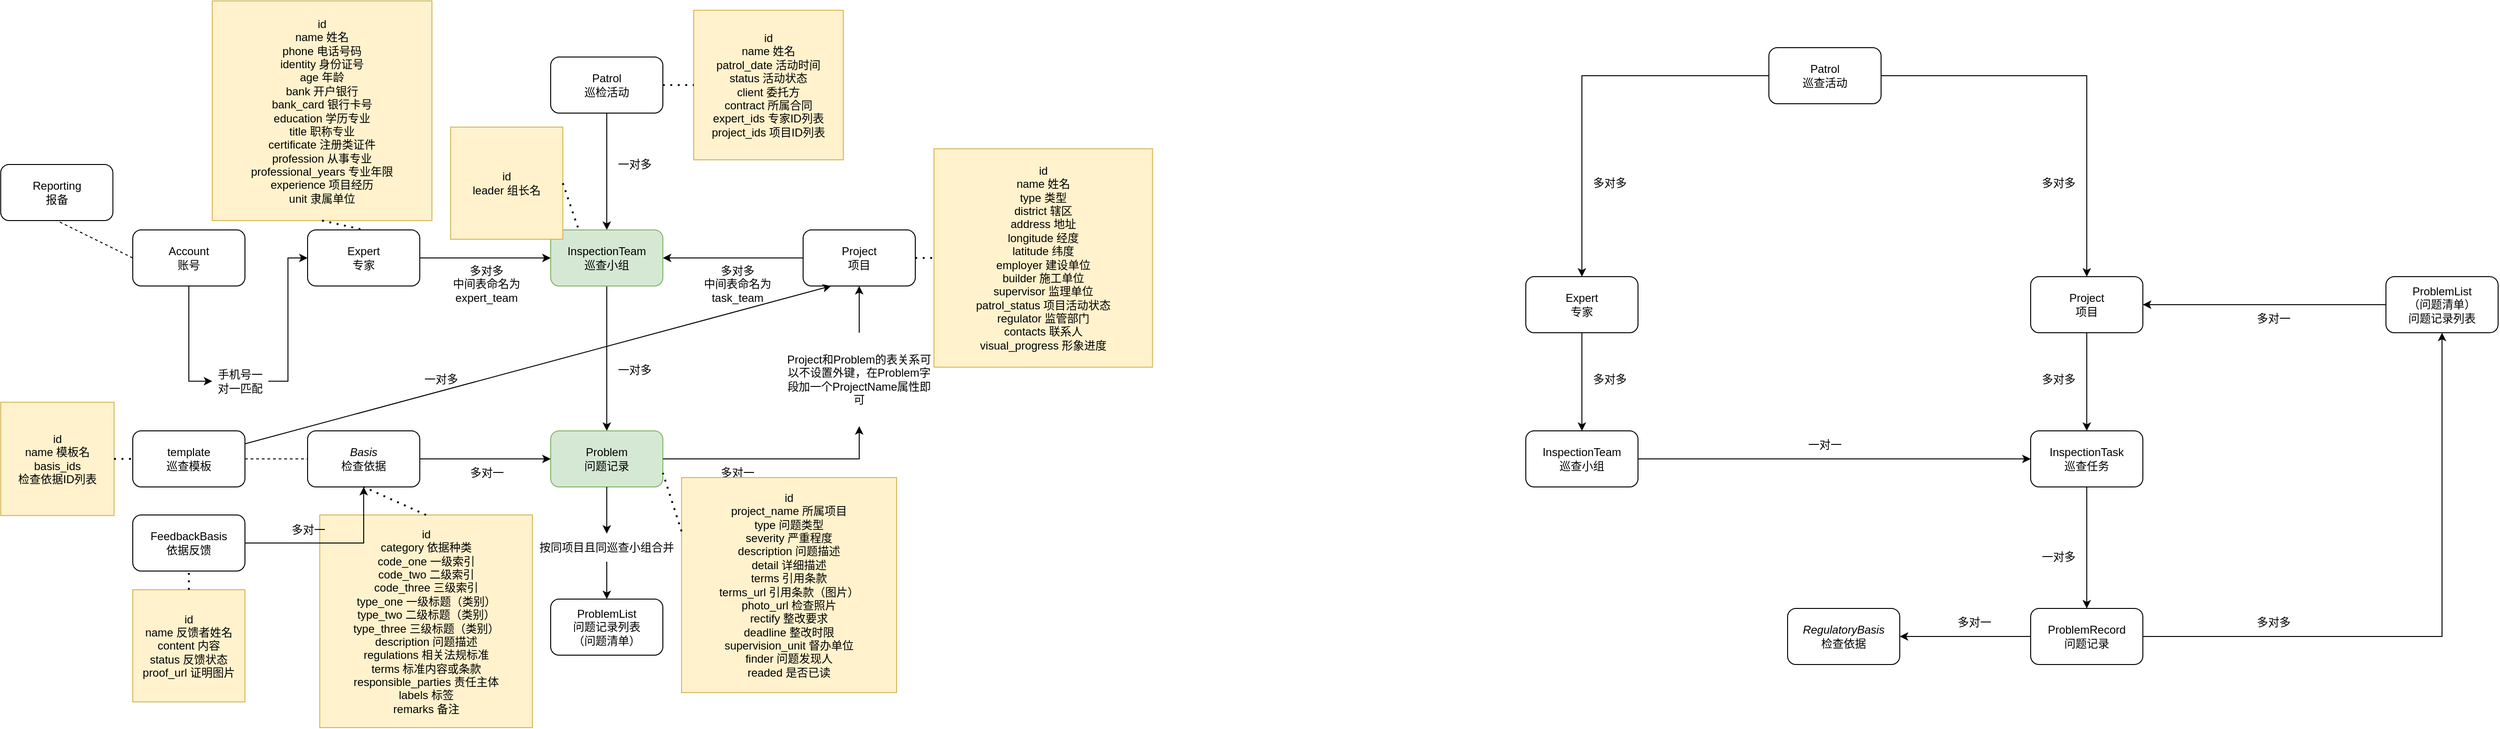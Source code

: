 <mxfile version="21.2.1" type="github">
  <diagram name="第 1 页" id="9z1iVQIgPW0uV3iC-OwV">
    <mxGraphModel dx="1434" dy="764" grid="1" gridSize="10" guides="1" tooltips="1" connect="1" arrows="1" fold="1" page="1" pageScale="1" pageWidth="3300" pageHeight="4681" math="0" shadow="0">
      <root>
        <mxCell id="0" />
        <mxCell id="1" parent="0" />
        <mxCell id="3i3_qJuaZtlP3eawbYPi-11" style="edgeStyle=orthogonalEdgeStyle;rounded=0;orthogonalLoop=1;jettySize=auto;html=1;entryX=0.5;entryY=0;entryDx=0;entryDy=0;" parent="1" source="3i3_qJuaZtlP3eawbYPi-1" target="3i3_qJuaZtlP3eawbYPi-2" edge="1">
          <mxGeometry relative="1" as="geometry" />
        </mxCell>
        <mxCell id="3i3_qJuaZtlP3eawbYPi-1" value="Expert&lt;br&gt;专家" style="rounded=1;whiteSpace=wrap;html=1;" parent="1" vertex="1">
          <mxGeometry x="1850" y="915" width="120" height="60" as="geometry" />
        </mxCell>
        <mxCell id="3i3_qJuaZtlP3eawbYPi-39" style="edgeStyle=orthogonalEdgeStyle;rounded=0;orthogonalLoop=1;jettySize=auto;html=1;entryX=0;entryY=0.5;entryDx=0;entryDy=0;" parent="1" source="3i3_qJuaZtlP3eawbYPi-2" target="3i3_qJuaZtlP3eawbYPi-8" edge="1">
          <mxGeometry relative="1" as="geometry" />
        </mxCell>
        <mxCell id="3i3_qJuaZtlP3eawbYPi-2" value="InspectionTeam&lt;br&gt;巡查小组" style="rounded=1;whiteSpace=wrap;html=1;" parent="1" vertex="1">
          <mxGeometry x="1850" y="1080" width="120" height="60" as="geometry" />
        </mxCell>
        <mxCell id="3i3_qJuaZtlP3eawbYPi-9" style="edgeStyle=orthogonalEdgeStyle;rounded=0;orthogonalLoop=1;jettySize=auto;html=1;entryX=0.5;entryY=0;entryDx=0;entryDy=0;" parent="1" source="3i3_qJuaZtlP3eawbYPi-3" target="3i3_qJuaZtlP3eawbYPi-1" edge="1">
          <mxGeometry relative="1" as="geometry" />
        </mxCell>
        <mxCell id="3i3_qJuaZtlP3eawbYPi-10" style="edgeStyle=orthogonalEdgeStyle;rounded=0;orthogonalLoop=1;jettySize=auto;html=1;entryX=0.5;entryY=0;entryDx=0;entryDy=0;" parent="1" source="3i3_qJuaZtlP3eawbYPi-3" target="3i3_qJuaZtlP3eawbYPi-4" edge="1">
          <mxGeometry relative="1" as="geometry" />
        </mxCell>
        <mxCell id="3i3_qJuaZtlP3eawbYPi-3" value="Patrol&lt;br&gt;巡查活动" style="rounded=1;whiteSpace=wrap;html=1;" parent="1" vertex="1">
          <mxGeometry x="2110" y="670" width="120" height="60" as="geometry" />
        </mxCell>
        <mxCell id="3i3_qJuaZtlP3eawbYPi-12" style="edgeStyle=orthogonalEdgeStyle;rounded=0;orthogonalLoop=1;jettySize=auto;html=1;entryX=0.5;entryY=0;entryDx=0;entryDy=0;" parent="1" source="3i3_qJuaZtlP3eawbYPi-4" target="3i3_qJuaZtlP3eawbYPi-8" edge="1">
          <mxGeometry relative="1" as="geometry" />
        </mxCell>
        <mxCell id="3i3_qJuaZtlP3eawbYPi-4" value="Project&lt;br&gt;项目" style="rounded=1;whiteSpace=wrap;html=1;" parent="1" vertex="1">
          <mxGeometry x="2390" y="915" width="120" height="60" as="geometry" />
        </mxCell>
        <mxCell id="3i3_qJuaZtlP3eawbYPi-25" style="edgeStyle=orthogonalEdgeStyle;rounded=0;orthogonalLoop=1;jettySize=auto;html=1;entryX=0.5;entryY=0;entryDx=0;entryDy=0;" parent="1" source="3i3_qJuaZtlP3eawbYPi-8" target="3i3_qJuaZtlP3eawbYPi-21" edge="1">
          <mxGeometry relative="1" as="geometry" />
        </mxCell>
        <mxCell id="3i3_qJuaZtlP3eawbYPi-8" value="InspectionTask&lt;br&gt;巡查任务" style="rounded=1;whiteSpace=wrap;html=1;" parent="1" vertex="1">
          <mxGeometry x="2390" y="1080" width="120" height="60" as="geometry" />
        </mxCell>
        <mxCell id="3i3_qJuaZtlP3eawbYPi-13" value="多对多" style="text;html=1;strokeColor=none;fillColor=none;align=center;verticalAlign=middle;whiteSpace=wrap;rounded=0;" parent="1" vertex="1">
          <mxGeometry x="1910" y="800" width="60" height="30" as="geometry" />
        </mxCell>
        <mxCell id="3i3_qJuaZtlP3eawbYPi-14" value="多对多" style="text;html=1;strokeColor=none;fillColor=none;align=center;verticalAlign=middle;whiteSpace=wrap;rounded=0;" parent="1" vertex="1">
          <mxGeometry x="2390" y="800" width="60" height="30" as="geometry" />
        </mxCell>
        <mxCell id="3i3_qJuaZtlP3eawbYPi-15" value="多对多" style="text;html=1;strokeColor=none;fillColor=none;align=center;verticalAlign=middle;whiteSpace=wrap;rounded=0;" parent="1" vertex="1">
          <mxGeometry x="1910" y="1010" width="60" height="30" as="geometry" />
        </mxCell>
        <mxCell id="3i3_qJuaZtlP3eawbYPi-17" value="多对多" style="text;html=1;strokeColor=none;fillColor=none;align=center;verticalAlign=middle;whiteSpace=wrap;rounded=0;" parent="1" vertex="1">
          <mxGeometry x="2390" y="1010" width="60" height="30" as="geometry" />
        </mxCell>
        <mxCell id="3i3_qJuaZtlP3eawbYPi-37" style="edgeStyle=orthogonalEdgeStyle;rounded=0;orthogonalLoop=1;jettySize=auto;html=1;entryX=1;entryY=0.5;entryDx=0;entryDy=0;" parent="1" source="3i3_qJuaZtlP3eawbYPi-19" target="3i3_qJuaZtlP3eawbYPi-4" edge="1">
          <mxGeometry relative="1" as="geometry" />
        </mxCell>
        <mxCell id="3i3_qJuaZtlP3eawbYPi-19" value="ProblemList&lt;br&gt;（问题清单）&lt;br&gt;问题记录列表" style="rounded=1;whiteSpace=wrap;html=1;" parent="1" vertex="1">
          <mxGeometry x="2770" y="915" width="120" height="60" as="geometry" />
        </mxCell>
        <mxCell id="3i3_qJuaZtlP3eawbYPi-34" style="edgeStyle=orthogonalEdgeStyle;rounded=0;orthogonalLoop=1;jettySize=auto;html=1;entryX=0.5;entryY=1;entryDx=0;entryDy=0;" parent="1" source="3i3_qJuaZtlP3eawbYPi-21" target="3i3_qJuaZtlP3eawbYPi-19" edge="1">
          <mxGeometry relative="1" as="geometry" />
        </mxCell>
        <mxCell id="3i3_qJuaZtlP3eawbYPi-42" style="edgeStyle=orthogonalEdgeStyle;rounded=0;orthogonalLoop=1;jettySize=auto;html=1;entryX=1;entryY=0.5;entryDx=0;entryDy=0;" parent="1" source="3i3_qJuaZtlP3eawbYPi-21" target="3i3_qJuaZtlP3eawbYPi-41" edge="1">
          <mxGeometry relative="1" as="geometry" />
        </mxCell>
        <mxCell id="3i3_qJuaZtlP3eawbYPi-21" value="ProblemRecord&lt;br&gt;问题记录" style="rounded=1;whiteSpace=wrap;html=1;" parent="1" vertex="1">
          <mxGeometry x="2390" y="1270" width="120" height="60" as="geometry" />
        </mxCell>
        <mxCell id="3i3_qJuaZtlP3eawbYPi-28" value="一对一" style="text;html=1;strokeColor=none;fillColor=none;align=center;verticalAlign=middle;whiteSpace=wrap;rounded=0;" parent="1" vertex="1">
          <mxGeometry x="2140" y="1080" width="60" height="30" as="geometry" />
        </mxCell>
        <mxCell id="3i3_qJuaZtlP3eawbYPi-32" value="一对多" style="text;html=1;strokeColor=none;fillColor=none;align=center;verticalAlign=middle;whiteSpace=wrap;rounded=0;" parent="1" vertex="1">
          <mxGeometry x="2390" y="1200" width="60" height="30" as="geometry" />
        </mxCell>
        <mxCell id="3i3_qJuaZtlP3eawbYPi-35" value="多对一" style="text;html=1;strokeColor=none;fillColor=none;align=center;verticalAlign=middle;whiteSpace=wrap;rounded=0;" parent="1" vertex="1">
          <mxGeometry x="2620" y="945" width="60" height="30" as="geometry" />
        </mxCell>
        <mxCell id="3i3_qJuaZtlP3eawbYPi-36" value="多对一" style="text;html=1;strokeColor=none;fillColor=none;align=center;verticalAlign=middle;whiteSpace=wrap;rounded=0;" parent="1" vertex="1">
          <mxGeometry x="2300" y="1270" width="60" height="30" as="geometry" />
        </mxCell>
        <mxCell id="3i3_qJuaZtlP3eawbYPi-41" value="&lt;i&gt;RegulatoryBasis&lt;/i&gt;&lt;br&gt;检查依据" style="rounded=1;whiteSpace=wrap;html=1;" parent="1" vertex="1">
          <mxGeometry x="2130" y="1270" width="120" height="60" as="geometry" />
        </mxCell>
        <mxCell id="3i3_qJuaZtlP3eawbYPi-45" value="多对多" style="text;html=1;strokeColor=none;fillColor=none;align=center;verticalAlign=middle;whiteSpace=wrap;rounded=0;" parent="1" vertex="1">
          <mxGeometry x="2620" y="1270" width="60" height="30" as="geometry" />
        </mxCell>
        <mxCell id="3i3_qJuaZtlP3eawbYPi-110" style="edgeStyle=orthogonalEdgeStyle;rounded=0;orthogonalLoop=1;jettySize=auto;html=1;entryX=0;entryY=0.5;entryDx=0;entryDy=0;" parent="1" source="3i3_qJuaZtlP3eawbYPi-73" target="3i3_qJuaZtlP3eawbYPi-105" edge="1">
          <mxGeometry relative="1" as="geometry" />
        </mxCell>
        <mxCell id="3i3_qJuaZtlP3eawbYPi-73" value="Expert&lt;br&gt;专家" style="rounded=1;whiteSpace=wrap;html=1;" parent="1" vertex="1">
          <mxGeometry x="547" y="865" width="120" height="60" as="geometry" />
        </mxCell>
        <mxCell id="3i3_qJuaZtlP3eawbYPi-109" style="edgeStyle=orthogonalEdgeStyle;rounded=0;orthogonalLoop=1;jettySize=auto;html=1;entryX=0.5;entryY=0;entryDx=0;entryDy=0;" parent="1" source="3i3_qJuaZtlP3eawbYPi-78" target="3i3_qJuaZtlP3eawbYPi-105" edge="1">
          <mxGeometry relative="1" as="geometry" />
        </mxCell>
        <mxCell id="3i3_qJuaZtlP3eawbYPi-78" value="Patrol&lt;br&gt;巡检活动" style="rounded=1;whiteSpace=wrap;html=1;" parent="1" vertex="1">
          <mxGeometry x="807" y="680" width="120" height="60" as="geometry" />
        </mxCell>
        <mxCell id="sfjXhk5tKVXl6f_jzeE9-2" style="edgeStyle=orthogonalEdgeStyle;rounded=0;orthogonalLoop=1;jettySize=auto;html=1;entryX=1;entryY=0.5;entryDx=0;entryDy=0;" parent="1" source="3i3_qJuaZtlP3eawbYPi-80" target="3i3_qJuaZtlP3eawbYPi-105" edge="1">
          <mxGeometry relative="1" as="geometry" />
        </mxCell>
        <mxCell id="3i3_qJuaZtlP3eawbYPi-80" value="Project&lt;br&gt;项目" style="rounded=1;whiteSpace=wrap;html=1;" parent="1" vertex="1">
          <mxGeometry x="1077" y="865" width="120" height="60" as="geometry" />
        </mxCell>
        <mxCell id="3i3_qJuaZtlP3eawbYPi-83" value="一对多" style="text;html=1;strokeColor=none;fillColor=none;align=center;verticalAlign=middle;whiteSpace=wrap;rounded=0;" parent="1" vertex="1">
          <mxGeometry x="867" y="780" width="60" height="30" as="geometry" />
        </mxCell>
        <mxCell id="3i3_qJuaZtlP3eawbYPi-88" value="ProblemList&lt;br&gt;问题记录列表&lt;br&gt;（问题清单）" style="rounded=1;whiteSpace=wrap;html=1;" parent="1" vertex="1">
          <mxGeometry x="807" y="1260" width="120" height="60" as="geometry" />
        </mxCell>
        <mxCell id="3i3_qJuaZtlP3eawbYPi-115" style="edgeStyle=orthogonalEdgeStyle;rounded=0;orthogonalLoop=1;jettySize=auto;html=1;entryX=0.5;entryY=1;entryDx=0;entryDy=0;" parent="1" source="6FW02JHhIPws_gqXCJ_j-16" target="3i3_qJuaZtlP3eawbYPi-80" edge="1">
          <mxGeometry relative="1" as="geometry" />
        </mxCell>
        <mxCell id="3i3_qJuaZtlP3eawbYPi-119" style="edgeStyle=orthogonalEdgeStyle;rounded=0;orthogonalLoop=1;jettySize=auto;html=1;entryX=0.5;entryY=0;entryDx=0;entryDy=0;" parent="1" source="3i3_qJuaZtlP3eawbYPi-120" target="3i3_qJuaZtlP3eawbYPi-88" edge="1">
          <mxGeometry relative="1" as="geometry" />
        </mxCell>
        <mxCell id="3i3_qJuaZtlP3eawbYPi-91" value="Problem&lt;br&gt;问题记录" style="rounded=1;whiteSpace=wrap;html=1;fillColor=#d5e8d4;strokeColor=#82b366;" parent="1" vertex="1">
          <mxGeometry x="807" y="1080" width="120" height="60" as="geometry" />
        </mxCell>
        <mxCell id="3i3_qJuaZtlP3eawbYPi-95" value="多对一" style="text;html=1;strokeColor=none;fillColor=none;align=center;verticalAlign=middle;whiteSpace=wrap;rounded=0;" parent="1" vertex="1">
          <mxGeometry x="708.5" y="1110" width="60" height="30" as="geometry" />
        </mxCell>
        <mxCell id="sfjXhk5tKVXl6f_jzeE9-3" style="edgeStyle=orthogonalEdgeStyle;rounded=0;orthogonalLoop=1;jettySize=auto;html=1;entryX=0;entryY=0.5;entryDx=0;entryDy=0;" parent="1" source="3i3_qJuaZtlP3eawbYPi-96" target="3i3_qJuaZtlP3eawbYPi-91" edge="1">
          <mxGeometry relative="1" as="geometry" />
        </mxCell>
        <mxCell id="3i3_qJuaZtlP3eawbYPi-96" value="&lt;i&gt;Basis&lt;/i&gt;&lt;br&gt;检查依据" style="rounded=1;whiteSpace=wrap;html=1;" parent="1" vertex="1">
          <mxGeometry x="547" y="1080" width="120" height="60" as="geometry" />
        </mxCell>
        <mxCell id="3i3_qJuaZtlP3eawbYPi-100" value="多对多&lt;br&gt;中间表命名为&lt;br&gt;task_team" style="text;html=1;strokeColor=none;fillColor=none;align=center;verticalAlign=middle;whiteSpace=wrap;rounded=0;" parent="1" vertex="1">
          <mxGeometry x="947" y="880" width="120" height="85" as="geometry" />
        </mxCell>
        <mxCell id="3i3_qJuaZtlP3eawbYPi-102" value="一对多" style="text;html=1;strokeColor=none;fillColor=none;align=center;verticalAlign=middle;whiteSpace=wrap;rounded=0;" parent="1" vertex="1">
          <mxGeometry x="867" y="1000" width="60" height="30" as="geometry" />
        </mxCell>
        <mxCell id="3i3_qJuaZtlP3eawbYPi-112" style="edgeStyle=orthogonalEdgeStyle;rounded=0;orthogonalLoop=1;jettySize=auto;html=1;entryX=0.5;entryY=0;entryDx=0;entryDy=0;" parent="1" source="3i3_qJuaZtlP3eawbYPi-105" target="3i3_qJuaZtlP3eawbYPi-91" edge="1">
          <mxGeometry relative="1" as="geometry" />
        </mxCell>
        <mxCell id="3i3_qJuaZtlP3eawbYPi-105" value="InspectionTeam&lt;br&gt;巡查小组" style="rounded=1;whiteSpace=wrap;html=1;fillColor=#d5e8d4;strokeColor=#82b366;" parent="1" vertex="1">
          <mxGeometry x="807" y="865" width="120" height="60" as="geometry" />
        </mxCell>
        <mxCell id="3i3_qJuaZtlP3eawbYPi-108" value="多对多&lt;br&gt;中间表命名为&lt;br&gt;expert_team" style="text;html=1;strokeColor=none;fillColor=none;align=center;verticalAlign=middle;whiteSpace=wrap;rounded=0;" parent="1" vertex="1">
          <mxGeometry x="680" y="885" width="117" height="75" as="geometry" />
        </mxCell>
        <mxCell id="3i3_qJuaZtlP3eawbYPi-116" value="多对一" style="text;html=1;strokeColor=none;fillColor=none;align=center;verticalAlign=middle;whiteSpace=wrap;rounded=0;" parent="1" vertex="1">
          <mxGeometry x="977" y="1110" width="60" height="30" as="geometry" />
        </mxCell>
        <mxCell id="6FW02JHhIPws_gqXCJ_j-1" value="id&lt;br&gt;name 姓名&lt;br&gt;phone 电话号码&lt;br&gt;identity 身份证号&lt;br&gt;age 年龄&lt;br&gt;bank 开户银行&lt;br&gt;bank_card 银行卡号&lt;br&gt;education 学历专业&lt;br&gt;title 职称专业&lt;br&gt;certificate 注册类证件&lt;br&gt;profession 从事专业&lt;br&gt;professional_years 专业年限&lt;br&gt;experience 项目经历&lt;br&gt;unit 隶属单位" style="whiteSpace=wrap;html=1;aspect=fixed;fillColor=#fff2cc;strokeColor=#d6b656;" parent="1" vertex="1">
          <mxGeometry x="445" y="620" width="235" height="235" as="geometry" />
        </mxCell>
        <mxCell id="6FW02JHhIPws_gqXCJ_j-3" value="id&lt;br&gt;name 姓名&lt;br&gt;type 类型&lt;br&gt;district 辖区&lt;br&gt;address 地址&lt;br&gt;longitude 经度&lt;br&gt;latitude 纬度&lt;br&gt;employer 建设单位&lt;br&gt;builder 施工单位&lt;br&gt;supervisor 监理单位&lt;br&gt;patrol_status 项目活动状态&lt;br&gt;regulator 监管部门&lt;br&gt;contacts 联系人&lt;br&gt;visual_progress 形象进度" style="whiteSpace=wrap;html=1;aspect=fixed;fillColor=#fff2cc;strokeColor=#d6b656;" parent="1" vertex="1">
          <mxGeometry x="1217" y="778.13" width="233.75" height="233.75" as="geometry" />
        </mxCell>
        <mxCell id="6FW02JHhIPws_gqXCJ_j-4" value="id&lt;br&gt;leader 组长名" style="whiteSpace=wrap;html=1;aspect=fixed;fillColor=#fff2cc;strokeColor=#d6b656;" parent="1" vertex="1">
          <mxGeometry x="700" y="755" width="120" height="120" as="geometry" />
        </mxCell>
        <mxCell id="6FW02JHhIPws_gqXCJ_j-5" value="id&lt;br&gt;name 姓名&lt;br&gt;patrol_date 活动时间&lt;br&gt;status 活动状态&lt;br&gt;client 委托方&lt;br&gt;contract 所属合同&lt;br&gt;expert_ids 专家ID列表&lt;br&gt;project_ids 项目ID列表" style="whiteSpace=wrap;html=1;aspect=fixed;fillColor=#fff2cc;strokeColor=#d6b656;" parent="1" vertex="1">
          <mxGeometry x="960" y="630" width="160" height="160" as="geometry" />
        </mxCell>
        <mxCell id="6FW02JHhIPws_gqXCJ_j-7" value="" style="endArrow=none;dashed=1;html=1;dashPattern=1 3;strokeWidth=2;rounded=0;exitX=0.5;exitY=1;exitDx=0;exitDy=0;entryX=0.5;entryY=0;entryDx=0;entryDy=0;" parent="1" source="6FW02JHhIPws_gqXCJ_j-1" target="3i3_qJuaZtlP3eawbYPi-73" edge="1">
          <mxGeometry width="50" height="50" relative="1" as="geometry">
            <mxPoint x="495" y="895" as="sourcePoint" />
            <mxPoint x="570" y="910" as="targetPoint" />
          </mxGeometry>
        </mxCell>
        <mxCell id="6FW02JHhIPws_gqXCJ_j-8" value="" style="endArrow=none;dashed=1;html=1;dashPattern=1 3;strokeWidth=2;rounded=0;entryX=0;entryY=0.5;entryDx=0;entryDy=0;exitX=1;exitY=0.5;exitDx=0;exitDy=0;" parent="1" source="3i3_qJuaZtlP3eawbYPi-78" target="6FW02JHhIPws_gqXCJ_j-5" edge="1">
          <mxGeometry width="50" height="50" relative="1" as="geometry">
            <mxPoint x="837" y="900" as="sourcePoint" />
            <mxPoint x="887" y="850" as="targetPoint" />
          </mxGeometry>
        </mxCell>
        <mxCell id="6FW02JHhIPws_gqXCJ_j-9" value="" style="endArrow=none;dashed=1;html=1;dashPattern=1 3;strokeWidth=2;rounded=0;exitX=1;exitY=0.5;exitDx=0;exitDy=0;entryX=0.25;entryY=0;entryDx=0;entryDy=0;" parent="1" source="6FW02JHhIPws_gqXCJ_j-4" target="3i3_qJuaZtlP3eawbYPi-105" edge="1">
          <mxGeometry width="50" height="50" relative="1" as="geometry">
            <mxPoint x="837" y="900" as="sourcePoint" />
            <mxPoint x="887" y="850" as="targetPoint" />
          </mxGeometry>
        </mxCell>
        <mxCell id="6FW02JHhIPws_gqXCJ_j-10" value="" style="endArrow=none;dashed=1;html=1;dashPattern=1 3;strokeWidth=2;rounded=0;entryX=0;entryY=0.5;entryDx=0;entryDy=0;exitX=1;exitY=0.5;exitDx=0;exitDy=0;" parent="1" source="3i3_qJuaZtlP3eawbYPi-80" target="6FW02JHhIPws_gqXCJ_j-3" edge="1">
          <mxGeometry width="50" height="50" relative="1" as="geometry">
            <mxPoint x="837" y="900" as="sourcePoint" />
            <mxPoint x="887" y="850" as="targetPoint" />
          </mxGeometry>
        </mxCell>
        <mxCell id="6FW02JHhIPws_gqXCJ_j-11" value="id&lt;br&gt;project_name 所属项目&lt;br&gt;type 问题类型&lt;br&gt;severity 严重程度&lt;br&gt;description 问题描述&lt;br&gt;detail 详细描述&lt;br&gt;terms 引用条款&lt;br&gt;terms_url 引用条款（图片）&lt;br&gt;photo_url 检查照片&lt;br&gt;rectify 整改要求&lt;br&gt;deadline 整改时限&lt;br&gt;supervision_unit 督办单位&lt;br&gt;finder 问题发现人&lt;br&gt;readed 是否已读" style="whiteSpace=wrap;html=1;aspect=fixed;fillColor=#fff2cc;strokeColor=#d6b656;" parent="1" vertex="1">
          <mxGeometry x="947" y="1130" width="230" height="230" as="geometry" />
        </mxCell>
        <mxCell id="6FW02JHhIPws_gqXCJ_j-12" value="" style="endArrow=none;dashed=1;html=1;dashPattern=1 3;strokeWidth=2;rounded=0;entryX=1;entryY=0.75;entryDx=0;entryDy=0;exitX=0;exitY=0.25;exitDx=0;exitDy=0;" parent="1" source="6FW02JHhIPws_gqXCJ_j-11" target="3i3_qJuaZtlP3eawbYPi-91" edge="1">
          <mxGeometry width="50" height="50" relative="1" as="geometry">
            <mxPoint x="837" y="1300" as="sourcePoint" />
            <mxPoint x="887" y="1250" as="targetPoint" />
          </mxGeometry>
        </mxCell>
        <mxCell id="6FW02JHhIPws_gqXCJ_j-13" value="id&lt;br&gt;category 依据种类&lt;br&gt;code_one 一级索引&lt;br&gt;code_two 二级索引&lt;br&gt;code_three 三级索引&lt;br&gt;type_one 一级标题（类别）&lt;br&gt;type_two 二级标题（类别）&lt;br&gt;type_three 三级标题（类别）&lt;br&gt;description 问题描述&lt;br&gt;regulations 相关法规标准&lt;br&gt;terms 标准内容或条款&lt;br&gt;responsible_parties 责任主体&lt;br&gt;labels 标签&lt;br&gt;remarks 备注" style="whiteSpace=wrap;html=1;aspect=fixed;fillColor=#fff2cc;strokeColor=#d6b656;" parent="1" vertex="1">
          <mxGeometry x="560" y="1170" width="227.5" height="227.5" as="geometry" />
        </mxCell>
        <mxCell id="6FW02JHhIPws_gqXCJ_j-14" value="" style="endArrow=none;dashed=1;html=1;dashPattern=1 3;strokeWidth=2;rounded=0;exitX=0.5;exitY=0;exitDx=0;exitDy=0;entryX=0.5;entryY=1;entryDx=0;entryDy=0;" parent="1" source="6FW02JHhIPws_gqXCJ_j-13" target="3i3_qJuaZtlP3eawbYPi-96" edge="1">
          <mxGeometry width="50" height="50" relative="1" as="geometry">
            <mxPoint x="827" y="1220" as="sourcePoint" />
            <mxPoint x="877" y="1170" as="targetPoint" />
          </mxGeometry>
        </mxCell>
        <mxCell id="6FW02JHhIPws_gqXCJ_j-17" value="" style="edgeStyle=orthogonalEdgeStyle;rounded=0;orthogonalLoop=1;jettySize=auto;html=1;entryX=0.5;entryY=0;entryDx=0;entryDy=0;" parent="1" source="3i3_qJuaZtlP3eawbYPi-91" target="3i3_qJuaZtlP3eawbYPi-120" edge="1">
          <mxGeometry relative="1" as="geometry">
            <mxPoint x="867" y="1140" as="sourcePoint" />
            <mxPoint x="867" y="1260" as="targetPoint" />
          </mxGeometry>
        </mxCell>
        <mxCell id="3i3_qJuaZtlP3eawbYPi-120" value="按同项目且同巡查小组合并" style="text;html=1;strokeColor=none;fillColor=none;align=center;verticalAlign=middle;whiteSpace=wrap;rounded=0;" parent="1" vertex="1">
          <mxGeometry x="767" y="1190" width="200" height="30" as="geometry" />
        </mxCell>
        <mxCell id="6FW02JHhIPws_gqXCJ_j-18" value="" style="edgeStyle=orthogonalEdgeStyle;rounded=0;orthogonalLoop=1;jettySize=auto;html=1;entryX=0.5;entryY=1;entryDx=0;entryDy=0;" parent="1" source="3i3_qJuaZtlP3eawbYPi-91" target="6FW02JHhIPws_gqXCJ_j-16" edge="1">
          <mxGeometry relative="1" as="geometry">
            <mxPoint x="927" y="1110" as="sourcePoint" />
            <mxPoint x="1137" y="925" as="targetPoint" />
          </mxGeometry>
        </mxCell>
        <mxCell id="6FW02JHhIPws_gqXCJ_j-16" value="Project和Problem的表关系可以不设置外键，在Problem字段加一个ProjectName属性即可" style="text;html=1;strokeColor=none;fillColor=none;align=center;verticalAlign=middle;whiteSpace=wrap;rounded=0;" parent="1" vertex="1">
          <mxGeometry x="1057" y="975" width="160" height="100" as="geometry" />
        </mxCell>
        <mxCell id="WpO0a5useHiPfVXdxLCM-10" style="edgeStyle=none;rounded=0;orthogonalLoop=1;jettySize=auto;html=1;entryX=0.25;entryY=1;entryDx=0;entryDy=0;" parent="1" source="WpO0a5useHiPfVXdxLCM-4" target="3i3_qJuaZtlP3eawbYPi-80" edge="1">
          <mxGeometry relative="1" as="geometry" />
        </mxCell>
        <mxCell id="WpO0a5useHiPfVXdxLCM-4" value="template&lt;br&gt;巡查模板" style="rounded=1;whiteSpace=wrap;html=1;strokeColor=default;" parent="1" vertex="1">
          <mxGeometry x="360" y="1080" width="120" height="60" as="geometry" />
        </mxCell>
        <mxCell id="WpO0a5useHiPfVXdxLCM-13" value="id&lt;br&gt;name 模板名&lt;br&gt;basis_ids &lt;br&gt;检查依据ID列表" style="whiteSpace=wrap;html=1;aspect=fixed;fillColor=#fff2cc;strokeColor=#d6b656;" parent="1" vertex="1">
          <mxGeometry x="218.75" y="1049.37" width="121.25" height="121.25" as="geometry" />
        </mxCell>
        <mxCell id="WpO0a5useHiPfVXdxLCM-15" value="" style="endArrow=none;dashed=1;html=1;dashPattern=1 3;strokeWidth=2;rounded=0;entryX=0;entryY=0.5;entryDx=0;entryDy=0;exitX=1;exitY=0.5;exitDx=0;exitDy=0;" parent="1" source="WpO0a5useHiPfVXdxLCM-13" target="WpO0a5useHiPfVXdxLCM-4" edge="1">
          <mxGeometry width="50" height="50" relative="1" as="geometry">
            <mxPoint x="282.5" y="1171.25" as="sourcePoint" />
            <mxPoint x="332.5" y="1121.25" as="targetPoint" />
          </mxGeometry>
        </mxCell>
        <mxCell id="WpO0a5useHiPfVXdxLCM-17" value="一对多" style="text;html=1;strokeColor=none;fillColor=none;align=center;verticalAlign=middle;whiteSpace=wrap;rounded=0;" parent="1" vertex="1">
          <mxGeometry x="660" y="1010" width="60" height="30" as="geometry" />
        </mxCell>
        <mxCell id="WpO0a5useHiPfVXdxLCM-18" value="" style="endArrow=none;dashed=1;html=1;rounded=0;entryX=0;entryY=0.5;entryDx=0;entryDy=0;exitX=1;exitY=0.5;exitDx=0;exitDy=0;" parent="1" source="WpO0a5useHiPfVXdxLCM-4" target="3i3_qJuaZtlP3eawbYPi-96" edge="1">
          <mxGeometry width="50" height="50" relative="1" as="geometry">
            <mxPoint x="480" y="1140" as="sourcePoint" />
            <mxPoint x="530" y="1090" as="targetPoint" />
          </mxGeometry>
        </mxCell>
        <mxCell id="ksE6TDxvOeJAKDXx2OtY-6" style="edgeStyle=orthogonalEdgeStyle;rounded=0;orthogonalLoop=1;jettySize=auto;html=1;" parent="1" source="ksE6TDxvOeJAKDXx2OtY-1" target="3i3_qJuaZtlP3eawbYPi-96" edge="1">
          <mxGeometry relative="1" as="geometry" />
        </mxCell>
        <mxCell id="ksE6TDxvOeJAKDXx2OtY-1" value="FeedbackBasis&lt;br&gt;依据反馈" style="rounded=1;whiteSpace=wrap;html=1;" parent="1" vertex="1">
          <mxGeometry x="360" y="1170" width="120" height="60" as="geometry" />
        </mxCell>
        <mxCell id="ksE6TDxvOeJAKDXx2OtY-2" value="id&lt;br&gt;name 反馈者姓名&lt;br&gt;content 内容&lt;br&gt;status 反馈状态&lt;br&gt;proof_url 证明图片" style="whiteSpace=wrap;html=1;aspect=fixed;fillColor=#fff2cc;strokeColor=#d6b656;" parent="1" vertex="1">
          <mxGeometry x="360" y="1250" width="120" height="120" as="geometry" />
        </mxCell>
        <mxCell id="ksE6TDxvOeJAKDXx2OtY-3" value="" style="endArrow=none;dashed=1;html=1;dashPattern=1 3;strokeWidth=2;rounded=0;entryX=0.5;entryY=1;entryDx=0;entryDy=0;exitX=0.5;exitY=0;exitDx=0;exitDy=0;" parent="1" source="ksE6TDxvOeJAKDXx2OtY-2" target="ksE6TDxvOeJAKDXx2OtY-1" edge="1">
          <mxGeometry width="50" height="50" relative="1" as="geometry">
            <mxPoint x="330" y="1224.37" as="sourcePoint" />
            <mxPoint x="380" y="1174.37" as="targetPoint" />
          </mxGeometry>
        </mxCell>
        <mxCell id="ksE6TDxvOeJAKDXx2OtY-7" value="多对一" style="text;html=1;strokeColor=none;fillColor=none;align=center;verticalAlign=middle;whiteSpace=wrap;rounded=0;" parent="1" vertex="1">
          <mxGeometry x="517.5" y="1170.62" width="60" height="30" as="geometry" />
        </mxCell>
        <mxCell id="fjzap5--C68IlPVdFCPT-4" style="edgeStyle=orthogonalEdgeStyle;rounded=0;orthogonalLoop=1;jettySize=auto;html=1;entryX=0;entryY=0.5;entryDx=0;entryDy=0;" edge="1" parent="1" source="fjzap5--C68IlPVdFCPT-5" target="3i3_qJuaZtlP3eawbYPi-73">
          <mxGeometry relative="1" as="geometry" />
        </mxCell>
        <mxCell id="fjzap5--C68IlPVdFCPT-1" value="Account&lt;br&gt;账号" style="rounded=1;whiteSpace=wrap;html=1;" vertex="1" parent="1">
          <mxGeometry x="360" y="865" width="120" height="60" as="geometry" />
        </mxCell>
        <mxCell id="fjzap5--C68IlPVdFCPT-2" value="Reporting&lt;br&gt;报备" style="rounded=1;whiteSpace=wrap;html=1;" vertex="1" parent="1">
          <mxGeometry x="218.75" y="795" width="120" height="60" as="geometry" />
        </mxCell>
        <mxCell id="fjzap5--C68IlPVdFCPT-7" value="" style="edgeStyle=orthogonalEdgeStyle;rounded=0;orthogonalLoop=1;jettySize=auto;html=1;entryX=0;entryY=0.5;entryDx=0;entryDy=0;" edge="1" parent="1" source="fjzap5--C68IlPVdFCPT-1" target="fjzap5--C68IlPVdFCPT-5">
          <mxGeometry relative="1" as="geometry">
            <mxPoint x="300" y="710" as="sourcePoint" />
            <mxPoint x="547" y="895" as="targetPoint" />
          </mxGeometry>
        </mxCell>
        <mxCell id="fjzap5--C68IlPVdFCPT-5" value="手机号一对一匹配" style="text;html=1;strokeColor=none;fillColor=none;align=center;verticalAlign=middle;whiteSpace=wrap;rounded=0;" vertex="1" parent="1">
          <mxGeometry x="445" y="1011.88" width="60" height="30" as="geometry" />
        </mxCell>
        <mxCell id="fjzap5--C68IlPVdFCPT-10" value="" style="endArrow=none;dashed=1;html=1;rounded=0;entryX=0.5;entryY=1;entryDx=0;entryDy=0;exitX=0;exitY=0.5;exitDx=0;exitDy=0;" edge="1" parent="1" source="fjzap5--C68IlPVdFCPT-1" target="fjzap5--C68IlPVdFCPT-2">
          <mxGeometry width="50" height="50" relative="1" as="geometry">
            <mxPoint x="280" y="830" as="sourcePoint" />
            <mxPoint x="330" y="780" as="targetPoint" />
          </mxGeometry>
        </mxCell>
      </root>
    </mxGraphModel>
  </diagram>
</mxfile>
